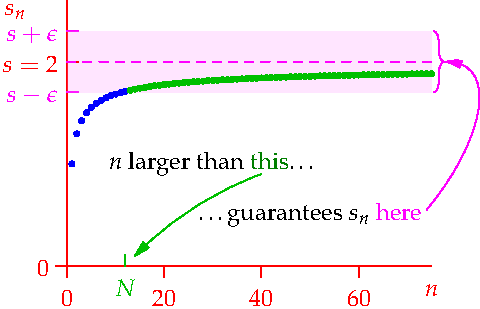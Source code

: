settings.tex="pdflatex";

texpreamble("\usepackage{amsmath}
\usepackage{amsthm,amssymb}
\usepackage{mathpazo}
\usepackage[svgnames]{xcolor}
");
import graph;

size(240);

dotfactor=6;

int Max=75;
real vsc=0.28*Max;

real f(real n){return vsc*(2-1/(sqrt(n)));}

real ep=0.3;
int N(real x){return ceil(1/(x^2));}
ytick("$s+\epsilon$",vsc*(2+ep),magenta);
ytick("$s-\epsilon$",vsc*(2-ep),magenta);
path p=(0,vsc*(2+ep))--(Max,vsc*(2+ep))--(Max,vsc*(2-ep))--(0,vsc*(2-ep))--cycle;
fill(p,lightmagenta+opacity(0.2));
xtick("$N$",N(ep),heavygreen);
for(int j=1; j<=N(ep); ++j){
	dot((j,f(j)),blue);
	}
for(int j=N(ep)+1; j<=Max; ++j){
	dot((j,f(j)),heavygreen);
	}

xaxis(0,Max,red,RightTicks(new real[]{0,20,40,60,80,100}));
yaxis("$s_n$",0,2.6*vsc,red,LeftTicks(new real[]{0}));
ytick(Label("$s=2$",align=W),2*vsc,red);
labelx("$n$",Max,S,red);

label("$n$ larger than \textcolor{Green}{this}\ldots",(30,1*vsc));
draw((40,0.9vsc){dir(200)}..(N(ep)+2,0.1vsc),heavygreen,Arrow);

label("\ldots guarantees $s_n$ \textcolor{Magenta}{here}",(50,0.5*vsc));
draw((Max-1,0.55vsc){dir(50)}..(Max+3,2vsc){W},magenta,Arrow);
draw(brace((Max+0.5,vsc*(2+ep)),(Max+0.5,vsc*(2-ep)),2),magenta);

draw((0,2vsc)--(Max,2vsc),magenta+dashed);

